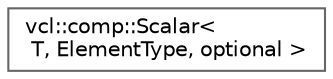 digraph "Graphical Class Hierarchy"
{
 // LATEX_PDF_SIZE
  bgcolor="transparent";
  edge [fontname=Helvetica,fontsize=10,labelfontname=Helvetica,labelfontsize=10];
  node [fontname=Helvetica,fontsize=10,shape=box,height=0.2,width=0.4];
  rankdir="LR";
  Node0 [label="vcl::comp::Scalar\<\l T, ElementType, optional \>",height=0.2,width=0.4,color="grey40", fillcolor="white", style="filled",URL="$classvcl_1_1comp_1_1Scalar.html",tooltip=" "];
}
